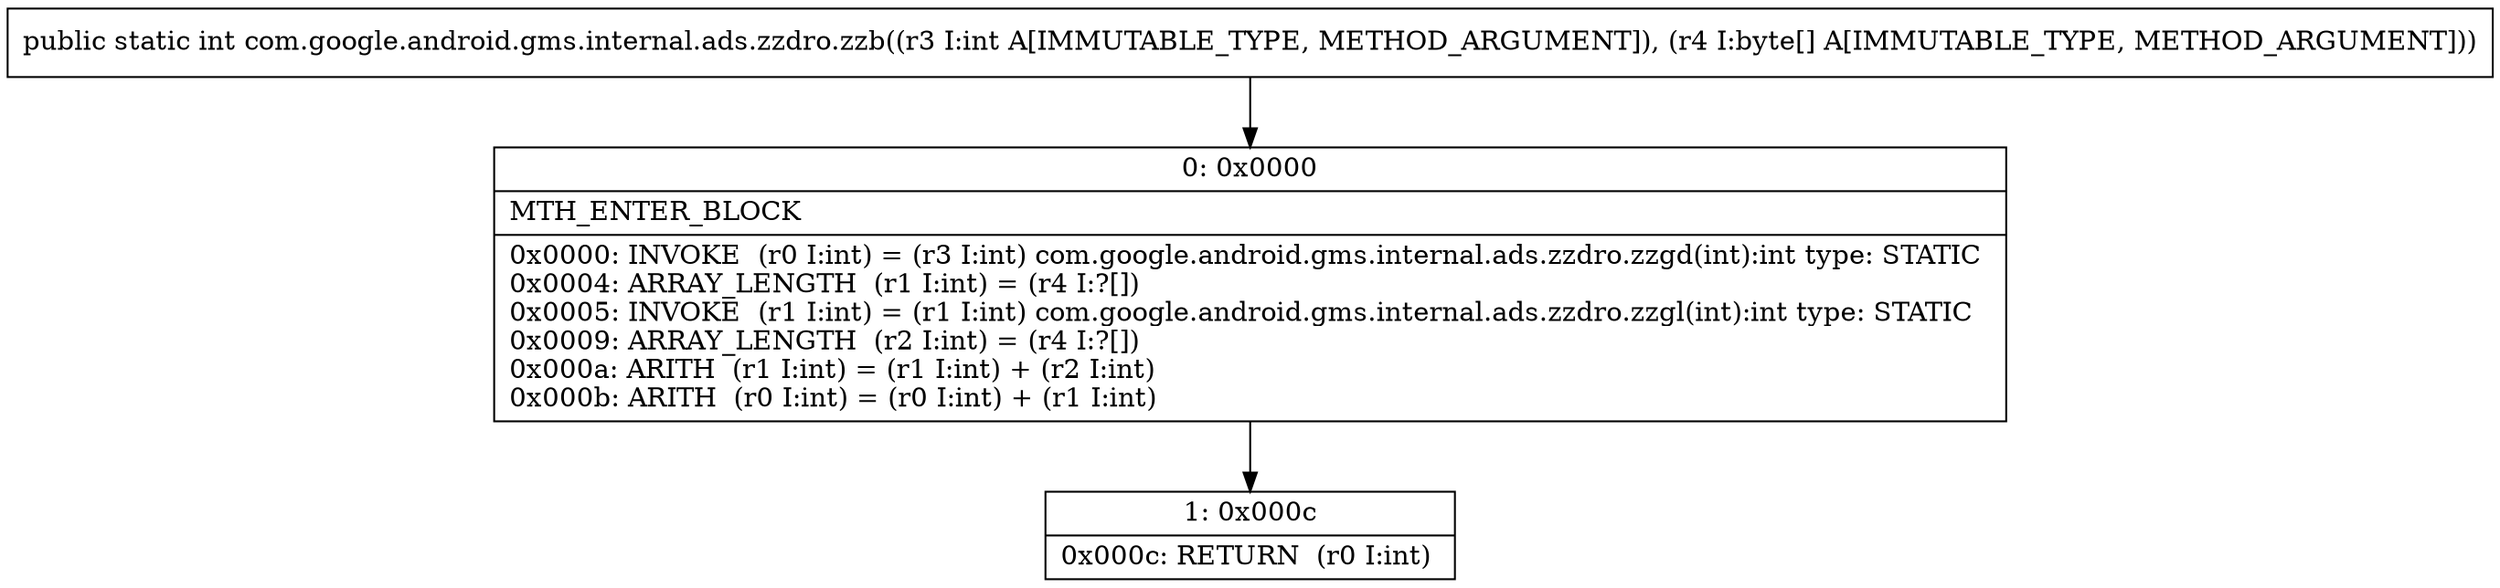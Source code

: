 digraph "CFG forcom.google.android.gms.internal.ads.zzdro.zzb(I[B)I" {
Node_0 [shape=record,label="{0\:\ 0x0000|MTH_ENTER_BLOCK\l|0x0000: INVOKE  (r0 I:int) = (r3 I:int) com.google.android.gms.internal.ads.zzdro.zzgd(int):int type: STATIC \l0x0004: ARRAY_LENGTH  (r1 I:int) = (r4 I:?[]) \l0x0005: INVOKE  (r1 I:int) = (r1 I:int) com.google.android.gms.internal.ads.zzdro.zzgl(int):int type: STATIC \l0x0009: ARRAY_LENGTH  (r2 I:int) = (r4 I:?[]) \l0x000a: ARITH  (r1 I:int) = (r1 I:int) + (r2 I:int) \l0x000b: ARITH  (r0 I:int) = (r0 I:int) + (r1 I:int) \l}"];
Node_1 [shape=record,label="{1\:\ 0x000c|0x000c: RETURN  (r0 I:int) \l}"];
MethodNode[shape=record,label="{public static int com.google.android.gms.internal.ads.zzdro.zzb((r3 I:int A[IMMUTABLE_TYPE, METHOD_ARGUMENT]), (r4 I:byte[] A[IMMUTABLE_TYPE, METHOD_ARGUMENT])) }"];
MethodNode -> Node_0;
Node_0 -> Node_1;
}

